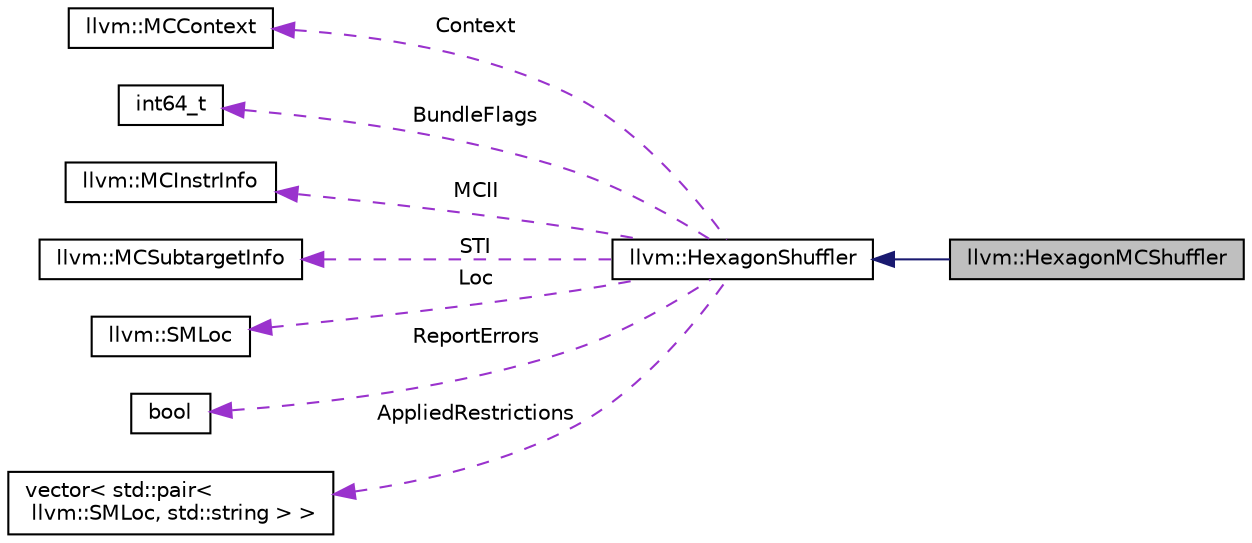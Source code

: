 digraph "llvm::HexagonMCShuffler"
{
 // LATEX_PDF_SIZE
  bgcolor="transparent";
  edge [fontname="Helvetica",fontsize="10",labelfontname="Helvetica",labelfontsize="10"];
  node [fontname="Helvetica",fontsize="10",shape="box"];
  rankdir="LR";
  Node1 [label="llvm::HexagonMCShuffler",height=0.2,width=0.4,color="black", fillcolor="grey75", style="filled", fontcolor="black",tooltip=" "];
  Node2 -> Node1 [dir="back",color="midnightblue",fontsize="10",style="solid",fontname="Helvetica"];
  Node2 [label="llvm::HexagonShuffler",height=0.2,width=0.4,color="black",URL="$classllvm_1_1HexagonShuffler.html",tooltip=" "];
  Node3 -> Node2 [dir="back",color="darkorchid3",fontsize="10",style="dashed",label=" Context" ,fontname="Helvetica"];
  Node3 [label="llvm::MCContext",height=0.2,width=0.4,color="black",URL="$classllvm_1_1MCContext.html",tooltip="Context object for machine code objects."];
  Node4 -> Node2 [dir="back",color="darkorchid3",fontsize="10",style="dashed",label=" BundleFlags" ,fontname="Helvetica"];
  Node4 [label="int64_t",height=0.2,width=0.4,color="black",tooltip=" "];
  Node5 -> Node2 [dir="back",color="darkorchid3",fontsize="10",style="dashed",label=" MCII" ,fontname="Helvetica"];
  Node5 [label="llvm::MCInstrInfo",height=0.2,width=0.4,color="black",URL="$classllvm_1_1MCInstrInfo.html",tooltip="Interface to description of machine instruction set."];
  Node6 -> Node2 [dir="back",color="darkorchid3",fontsize="10",style="dashed",label=" STI" ,fontname="Helvetica"];
  Node6 [label="llvm::MCSubtargetInfo",height=0.2,width=0.4,color="black",URL="$classllvm_1_1MCSubtargetInfo.html",tooltip="Generic base class for all target subtargets."];
  Node7 -> Node2 [dir="back",color="darkorchid3",fontsize="10",style="dashed",label=" Loc" ,fontname="Helvetica"];
  Node7 [label="llvm::SMLoc",height=0.2,width=0.4,color="black",URL="$classllvm_1_1SMLoc.html",tooltip="Represents a location in source code."];
  Node8 -> Node2 [dir="back",color="darkorchid3",fontsize="10",style="dashed",label=" ReportErrors" ,fontname="Helvetica"];
  Node8 [label="bool",height=0.2,width=0.4,color="black",URL="$classbool.html",tooltip=" "];
  Node9 -> Node2 [dir="back",color="darkorchid3",fontsize="10",style="dashed",label=" AppliedRestrictions" ,fontname="Helvetica"];
  Node9 [label="vector\< std::pair\<\l llvm::SMLoc, std::string \> \>",height=0.2,width=0.4,color="black",tooltip=" "];
}
